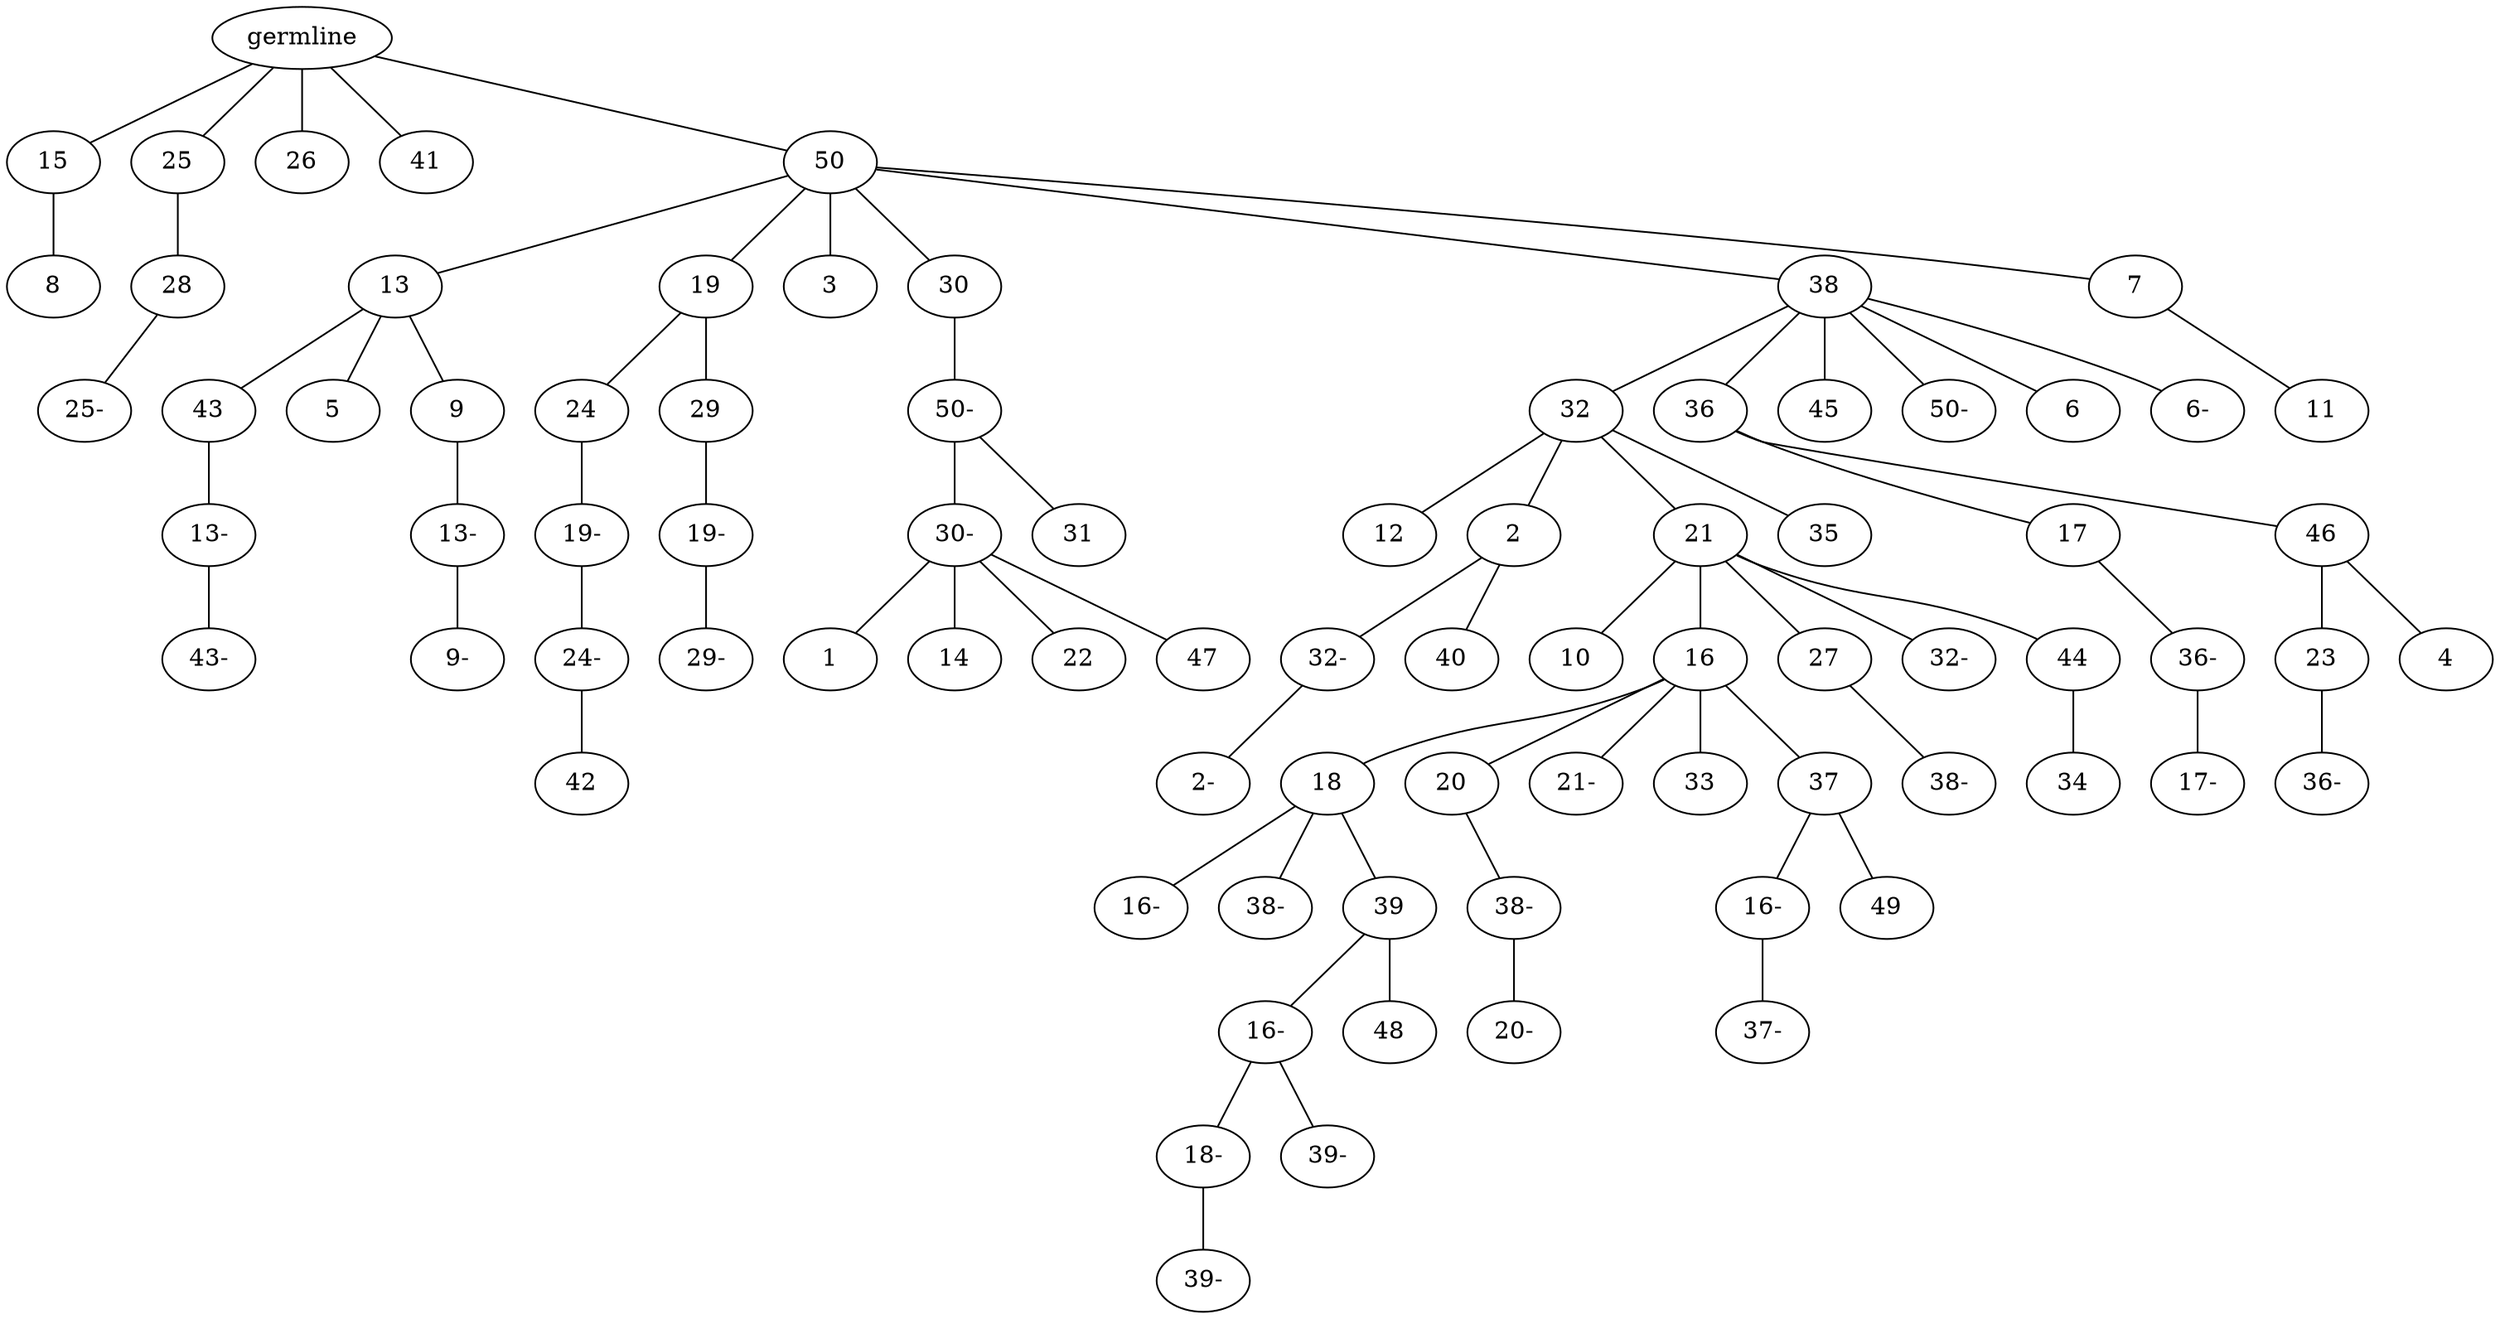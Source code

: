 graph tree {
    "140447285515984" [label="germline"];
    "140447278870832" [label="15"];
    "140447278872896" [label="8"];
    "140447278872992" [label="25"];
    "140447278872320" [label="28"];
    "140447278871552" [label="25-"];
    "140447278874048" [label="26"];
    "140447278871024" [label="41"];
    "140447278871072" [label="50"];
    "140447278871744" [label="13"];
    "140447289875952" [label="43"];
    "140447289875712" [label="13-"];
    "140447289875136" [label="43-"];
    "140447289875472" [label="5"];
    "140447289875760" [label="9"];
    "140447289872976" [label="13-"];
    "140447289875664" [label="9-"];
    "140447278870880" [label="19"];
    "140447289874512" [label="24"];
    "140447289875088" [label="19-"];
    "140447289875856" [label="24-"];
    "140447289876288" [label="42"];
    "140447289875328" [label="29"];
    "140447289873072" [label="19-"];
    "140447289873552" [label="29-"];
    "140447289876048" [label="3"];
    "140447289875232" [label="30"];
    "140447289875520" [label="50-"];
    "140447275972448" [label="30-"];
    "140447275971680" [label="1"];
    "140447275971728" [label="14"];
    "140447275972976" [label="22"];
    "140447275971440" [label="47"];
    "140447275972736" [label="31"];
    "140447289872832" [label="38"];
    "140447275971632" [label="32"];
    "140447275974560" [label="12"];
    "140447275973360" [label="2"];
    "140447275972400" [label="32-"];
    "140447275973408" [label="2-"];
    "140447275972064" [label="40"];
    "140447275974608" [label="21"];
    "140447275974368" [label="10"];
    "140447275973888" [label="16"];
    "140447292772064" [label="18"];
    "140447292770384" [label="16-"];
    "140447292771488" [label="38-"];
    "140447292772016" [label="39"];
    "140447292770864" [label="16-"];
    "140447292771152" [label="18-"];
    "140447281242944" [label="39-"];
    "140447281244048" [label="39-"];
    "140447295675456" [label="48"];
    "140447292772304" [label="20"];
    "140447292770768" [label="38-"];
    "140447281243520" [label="20-"];
    "140447292771680" [label="21-"];
    "140447281245296" [label="33"];
    "140447281242752" [label="37"];
    "140447281244528" [label="16-"];
    "140447281242176" [label="37-"];
    "140447281245872" [label="49"];
    "140447292771824" [label="27"];
    "140447281245056" [label="38-"];
    "140447281243232" [label="32-"];
    "140447281244672" [label="44"];
    "140447281244720" [label="34"];
    "140447289111264" [label="35"];
    "140447295777376" [label="36"];
    "140447275030176" [label="17"];
    "140447275030608" [label="36-"];
    "140447275029024" [label="17-"];
    "140447275028784" [label="46"];
    "140447275031232" [label="23"];
    "140447295674880" [label="36-"];
    "140447275032192" [label="4"];
    "140447292771536" [label="45"];
    "140447281244288" [label="50-"];
    "140447297075040" [label="6"];
    "140447297076000" [label="6-"];
    "140447289873648" [label="7"];
    "140447297075856" [label="11"];
    "140447285515984" -- "140447278870832";
    "140447285515984" -- "140447278872992";
    "140447285515984" -- "140447278874048";
    "140447285515984" -- "140447278871024";
    "140447285515984" -- "140447278871072";
    "140447278870832" -- "140447278872896";
    "140447278872992" -- "140447278872320";
    "140447278872320" -- "140447278871552";
    "140447278871072" -- "140447278871744";
    "140447278871072" -- "140447278870880";
    "140447278871072" -- "140447289876048";
    "140447278871072" -- "140447289875232";
    "140447278871072" -- "140447289872832";
    "140447278871072" -- "140447289873648";
    "140447278871744" -- "140447289875952";
    "140447278871744" -- "140447289875472";
    "140447278871744" -- "140447289875760";
    "140447289875952" -- "140447289875712";
    "140447289875712" -- "140447289875136";
    "140447289875760" -- "140447289872976";
    "140447289872976" -- "140447289875664";
    "140447278870880" -- "140447289874512";
    "140447278870880" -- "140447289875328";
    "140447289874512" -- "140447289875088";
    "140447289875088" -- "140447289875856";
    "140447289875856" -- "140447289876288";
    "140447289875328" -- "140447289873072";
    "140447289873072" -- "140447289873552";
    "140447289875232" -- "140447289875520";
    "140447289875520" -- "140447275972448";
    "140447289875520" -- "140447275972736";
    "140447275972448" -- "140447275971680";
    "140447275972448" -- "140447275971728";
    "140447275972448" -- "140447275972976";
    "140447275972448" -- "140447275971440";
    "140447289872832" -- "140447275971632";
    "140447289872832" -- "140447295777376";
    "140447289872832" -- "140447292771536";
    "140447289872832" -- "140447281244288";
    "140447289872832" -- "140447297075040";
    "140447289872832" -- "140447297076000";
    "140447275971632" -- "140447275974560";
    "140447275971632" -- "140447275973360";
    "140447275971632" -- "140447275974608";
    "140447275971632" -- "140447289111264";
    "140447275973360" -- "140447275972400";
    "140447275973360" -- "140447275972064";
    "140447275972400" -- "140447275973408";
    "140447275974608" -- "140447275974368";
    "140447275974608" -- "140447275973888";
    "140447275974608" -- "140447292771824";
    "140447275974608" -- "140447281243232";
    "140447275974608" -- "140447281244672";
    "140447275973888" -- "140447292772064";
    "140447275973888" -- "140447292772304";
    "140447275973888" -- "140447292771680";
    "140447275973888" -- "140447281245296";
    "140447275973888" -- "140447281242752";
    "140447292772064" -- "140447292770384";
    "140447292772064" -- "140447292771488";
    "140447292772064" -- "140447292772016";
    "140447292772016" -- "140447292770864";
    "140447292772016" -- "140447295675456";
    "140447292770864" -- "140447292771152";
    "140447292770864" -- "140447281244048";
    "140447292771152" -- "140447281242944";
    "140447292772304" -- "140447292770768";
    "140447292770768" -- "140447281243520";
    "140447281242752" -- "140447281244528";
    "140447281242752" -- "140447281245872";
    "140447281244528" -- "140447281242176";
    "140447292771824" -- "140447281245056";
    "140447281244672" -- "140447281244720";
    "140447295777376" -- "140447275030176";
    "140447295777376" -- "140447275028784";
    "140447275030176" -- "140447275030608";
    "140447275030608" -- "140447275029024";
    "140447275028784" -- "140447275031232";
    "140447275028784" -- "140447275032192";
    "140447275031232" -- "140447295674880";
    "140447289873648" -- "140447297075856";
}
